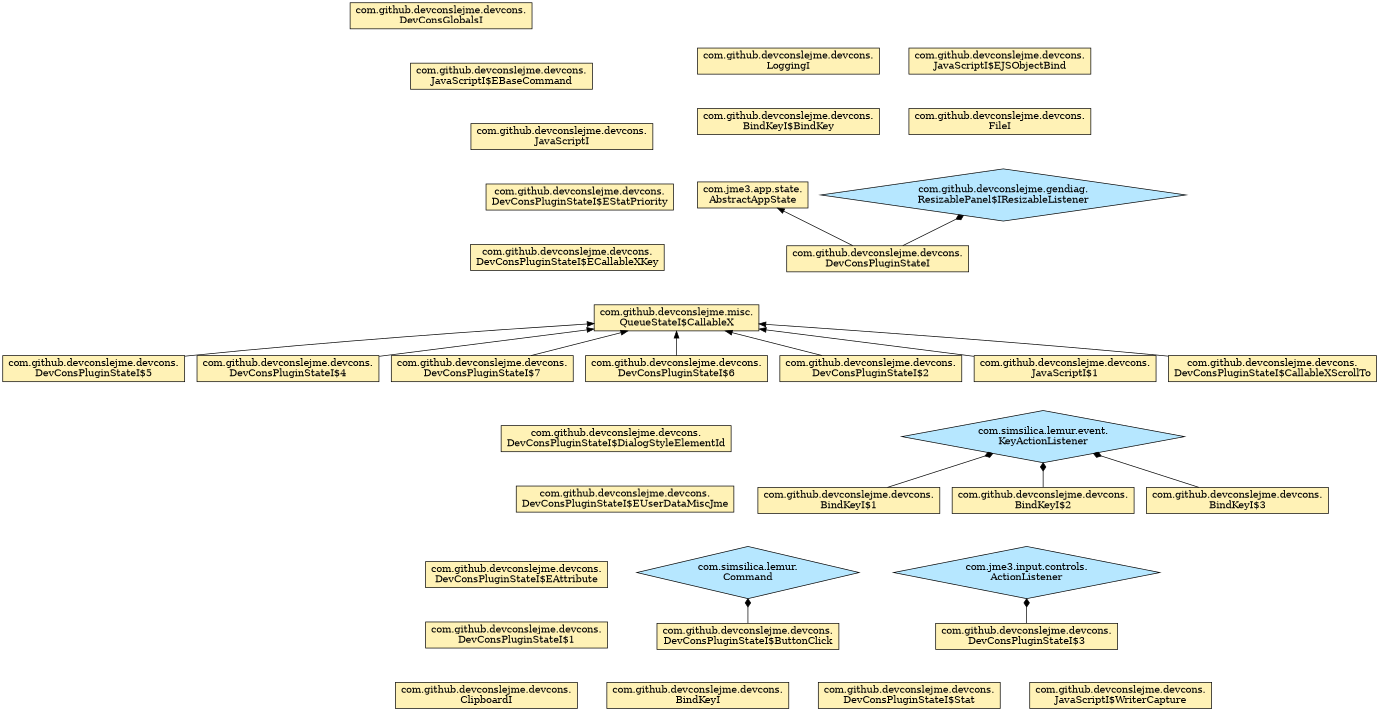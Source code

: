 digraph {
size="9.2,8.0";
layout=dot;
rankdir="BT";
overlap=false;
splines=true;
pack=true;

node[shape=box,style=filled,fillcolor="#fff2b6"];
  "com.github.devconslejme.devcons.\nDevConsPluginStateI$EUserDataMiscJme"
  "com.github.devconslejme.misc.\nQueueStateI$CallableX"
  "com.github.devconslejme.devcons.\nJavaScriptI"
  "com.github.devconslejme.devcons.\nBindKeyI$BindKey"
  "com.github.devconslejme.devcons.\nDevConsPluginStateI$5"
  "com.github.devconslejme.devcons.\nFileI"
  "com.github.devconslejme.devcons.\nDevConsPluginStateI$4"
  "com.github.devconslejme.devcons.\nDevConsPluginStateI$7"
  "com.github.devconslejme.devcons.\nDevConsPluginStateI$6"
  "com.github.devconslejme.devcons.\nDevConsPluginStateI$1"
  "com.github.devconslejme.devcons.\nDevConsPluginStateI$3"
  "com.github.devconslejme.devcons.\nDevConsPluginStateI$2"
  "com.github.devconslejme.devcons.\nDevConsPluginStateI$DialogStyleElementId"
  "com.github.devconslejme.devcons.\nDevConsPluginStateI$EAttribute"
  "com.github.devconslejme.devcons.\nJavaScriptI$EBaseCommand"
  "com.github.devconslejme.devcons.\nJavaScriptI$1"
  "com.github.devconslejme.devcons.\nLoggingI"
  "com.github.devconslejme.devcons.\nJavaScriptI$EJSObjectBind"
  "com.github.devconslejme.devcons.\nDevConsPluginStateI"
  "com.github.devconslejme.devcons.\nJavaScriptI$WriterCapture"
  "com.github.devconslejme.devcons.\nDevConsPluginStateI$ECallableXKey"
  "com.github.devconslejme.devcons.\nBindKeyI$1"
  "com.github.devconslejme.devcons.\nBindKeyI$2"
  "com.github.devconslejme.devcons.\nDevConsPluginStateI$CallableXScrollTo"
  "com.github.devconslejme.devcons.\nBindKeyI$3"
  "com.github.devconslejme.devcons.\nDevConsPluginStateI$EStatPriority"
  "com.github.devconslejme.devcons.\nDevConsPluginStateI$ButtonClick"
  "com.github.devconslejme.devcons.\nDevConsPluginStateI$Stat"
  "com.jme3.app.state.\nAbstractAppState"
  "com.github.devconslejme.devcons.\nBindKeyI"
  "com.github.devconslejme.devcons.\nClipboardI"
  "com.github.devconslejme.devcons.\nDevConsGlobalsI"

node[shape=diamond,style=filled,fillcolor="#b6e7ff"];
  "com.github.devconslejme.gendiag.\nResizablePanel$IResizableListener"
  "com.simsilica.lemur.event.\nKeyActionListener"
  "com.simsilica.lemur.\nCommand"
  "com.jme3.input.controls.\nActionListener"

node[shape=oval,style=filled,fillcolor="#f3c9ff"];

  "com.github.devconslejme.devcons.\nDevConsPluginStateI$5" -> "com.github.devconslejme.misc.\nQueueStateI$CallableX"
  "com.github.devconslejme.devcons.\nDevConsPluginStateI$4" -> "com.github.devconslejme.misc.\nQueueStateI$CallableX"
  "com.github.devconslejme.devcons.\nDevConsPluginStateI$7" -> "com.github.devconslejme.misc.\nQueueStateI$CallableX"
  "com.github.devconslejme.devcons.\nDevConsPluginStateI$6" -> "com.github.devconslejme.misc.\nQueueStateI$CallableX"
  "com.github.devconslejme.devcons.\nDevConsPluginStateI$3" -> "com.jme3.input.controls.\nActionListener" [arrowhead=diamond]
  "com.github.devconslejme.devcons.\nDevConsPluginStateI$2" -> "com.github.devconslejme.misc.\nQueueStateI$CallableX"
  "com.github.devconslejme.devcons.\nJavaScriptI$1" -> "com.github.devconslejme.misc.\nQueueStateI$CallableX"
  "com.github.devconslejme.devcons.\nDevConsPluginStateI" -> "com.jme3.app.state.\nAbstractAppState"
  "com.github.devconslejme.devcons.\nDevConsPluginStateI" -> "com.github.devconslejme.gendiag.\nResizablePanel$IResizableListener" [arrowhead=diamond]
  "com.github.devconslejme.devcons.\nBindKeyI$1" -> "com.simsilica.lemur.event.\nKeyActionListener" [arrowhead=diamond]
  "com.github.devconslejme.devcons.\nBindKeyI$2" -> "com.simsilica.lemur.event.\nKeyActionListener" [arrowhead=diamond]
  "com.github.devconslejme.devcons.\nDevConsPluginStateI$CallableXScrollTo" -> "com.github.devconslejme.misc.\nQueueStateI$CallableX"
  "com.github.devconslejme.devcons.\nBindKeyI$3" -> "com.simsilica.lemur.event.\nKeyActionListener" [arrowhead=diamond]
  "com.github.devconslejme.devcons.\nDevConsPluginStateI$ButtonClick" -> "com.simsilica.lemur.\nCommand" [arrowhead=diamond]
}